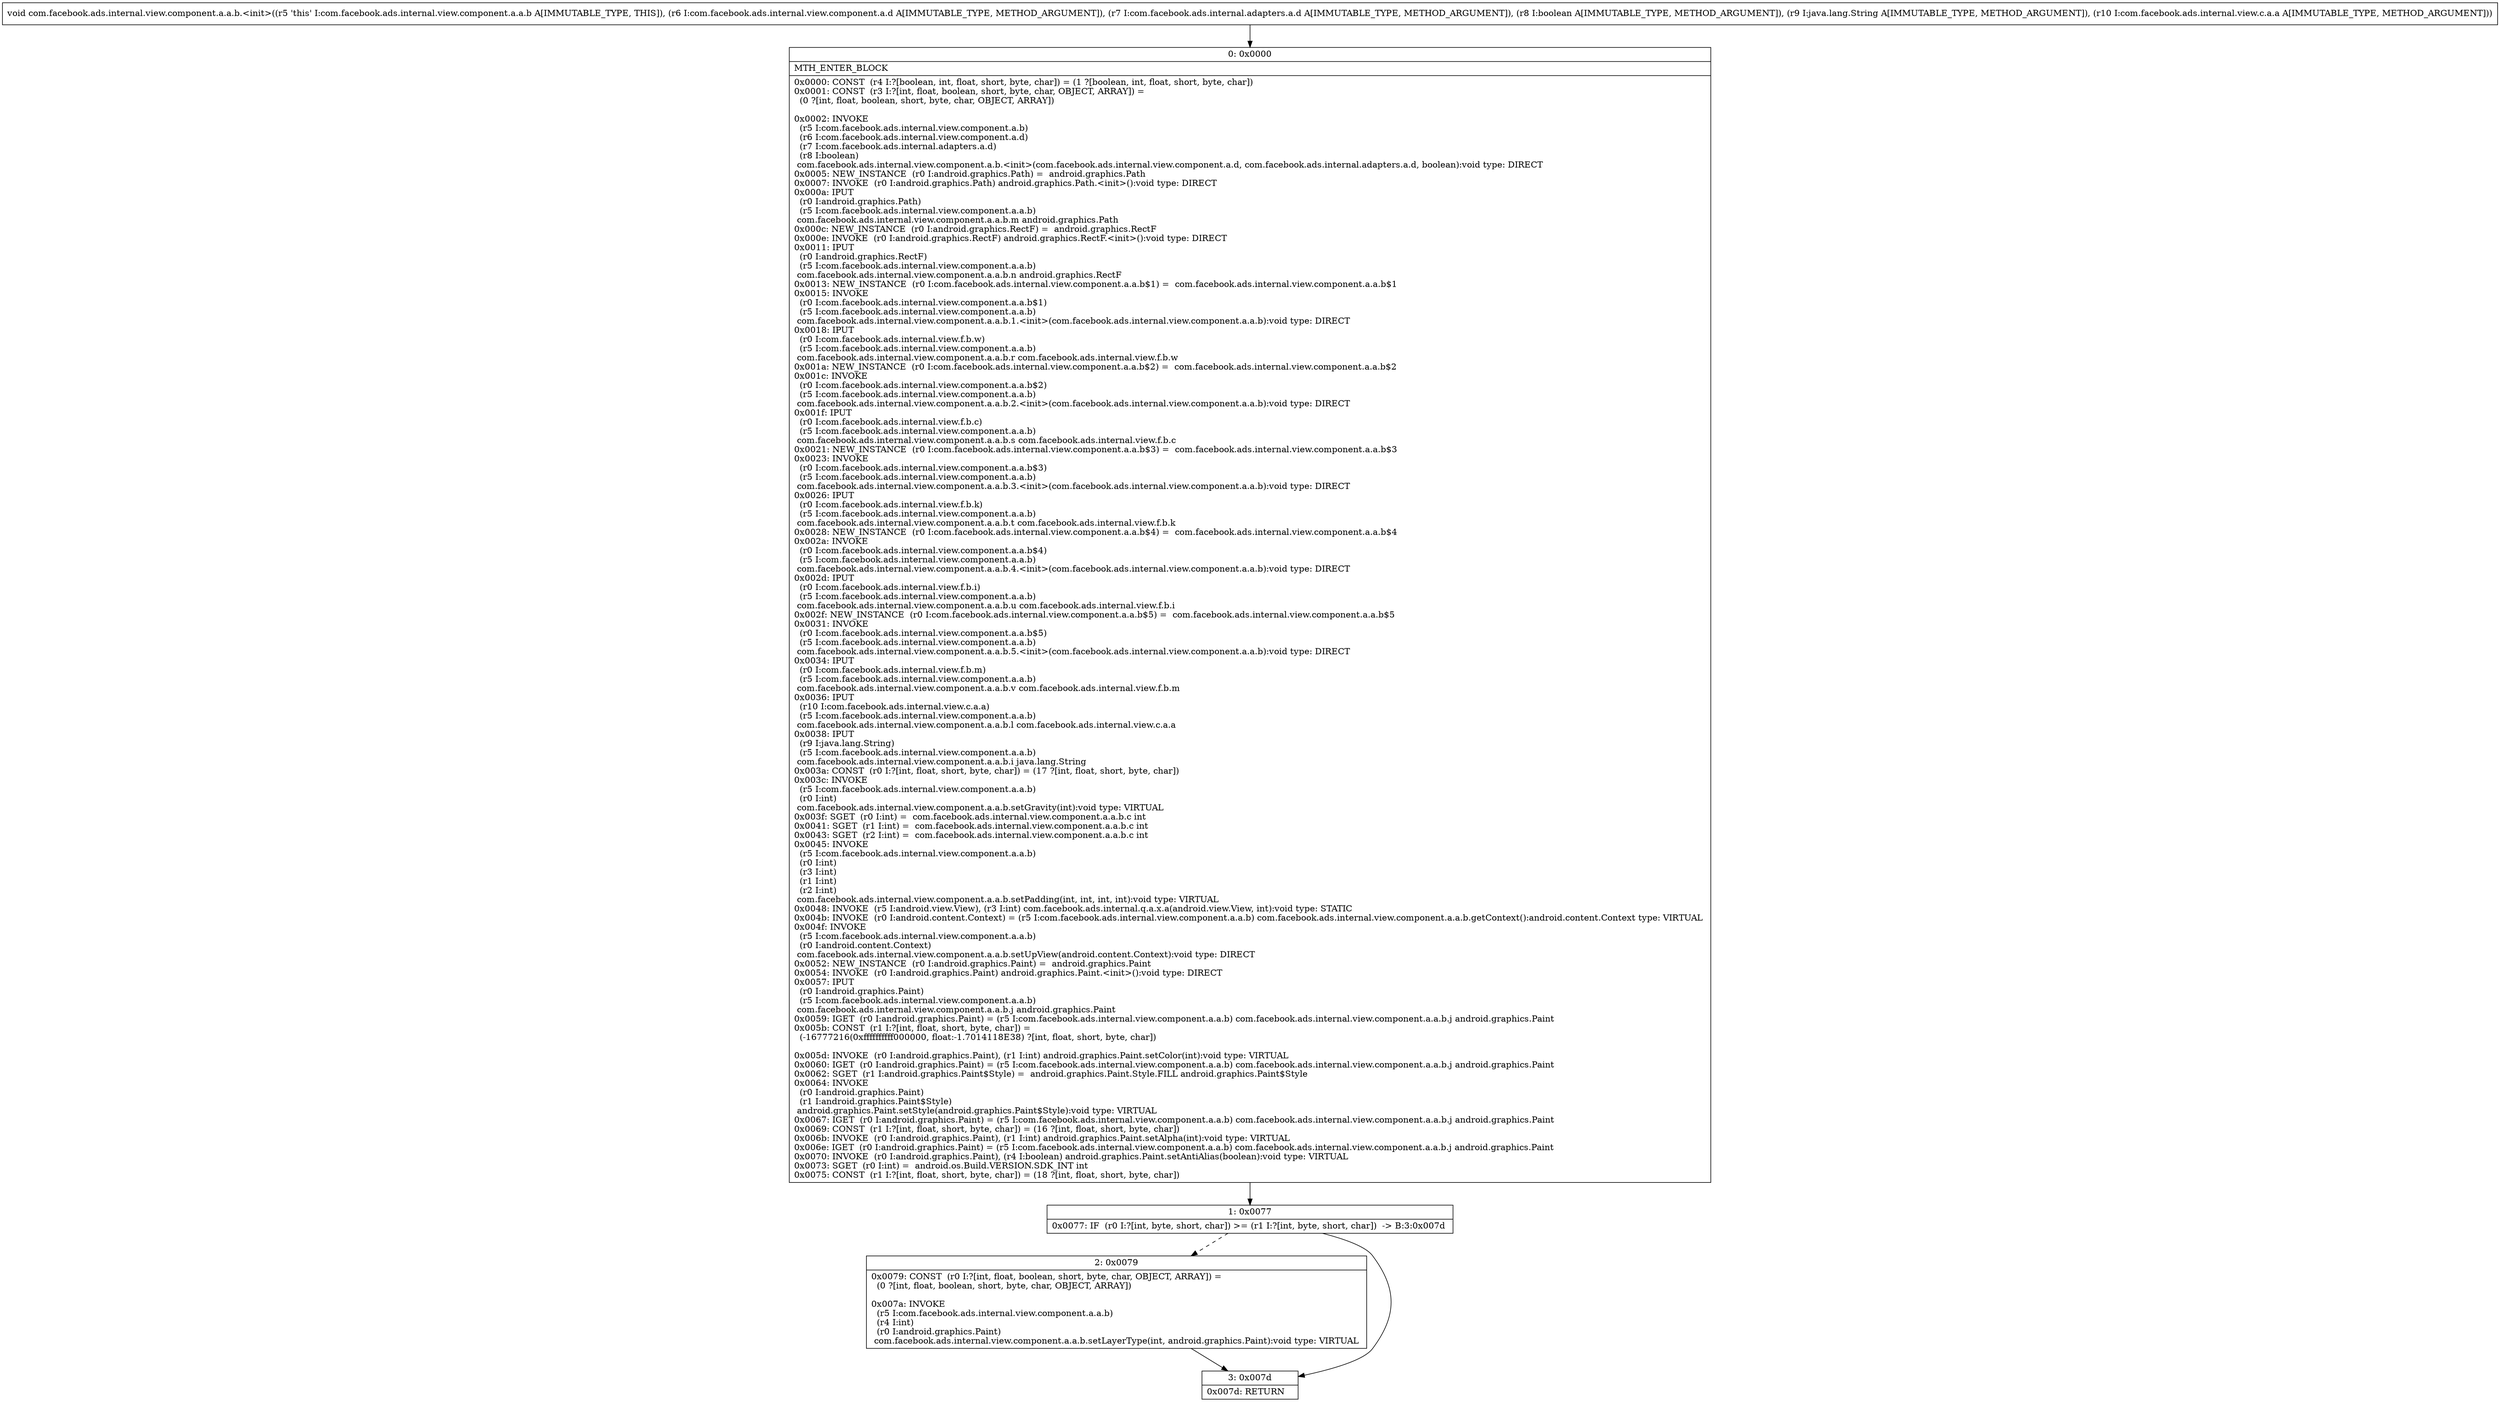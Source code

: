 digraph "CFG forcom.facebook.ads.internal.view.component.a.a.b.\<init\>(Lcom\/facebook\/ads\/internal\/view\/component\/a\/d;Lcom\/facebook\/ads\/internal\/adapters\/a\/d;ZLjava\/lang\/String;Lcom\/facebook\/ads\/internal\/view\/c\/a\/a;)V" {
Node_0 [shape=record,label="{0\:\ 0x0000|MTH_ENTER_BLOCK\l|0x0000: CONST  (r4 I:?[boolean, int, float, short, byte, char]) = (1 ?[boolean, int, float, short, byte, char]) \l0x0001: CONST  (r3 I:?[int, float, boolean, short, byte, char, OBJECT, ARRAY]) = \l  (0 ?[int, float, boolean, short, byte, char, OBJECT, ARRAY])\l \l0x0002: INVOKE  \l  (r5 I:com.facebook.ads.internal.view.component.a.b)\l  (r6 I:com.facebook.ads.internal.view.component.a.d)\l  (r7 I:com.facebook.ads.internal.adapters.a.d)\l  (r8 I:boolean)\l com.facebook.ads.internal.view.component.a.b.\<init\>(com.facebook.ads.internal.view.component.a.d, com.facebook.ads.internal.adapters.a.d, boolean):void type: DIRECT \l0x0005: NEW_INSTANCE  (r0 I:android.graphics.Path) =  android.graphics.Path \l0x0007: INVOKE  (r0 I:android.graphics.Path) android.graphics.Path.\<init\>():void type: DIRECT \l0x000a: IPUT  \l  (r0 I:android.graphics.Path)\l  (r5 I:com.facebook.ads.internal.view.component.a.a.b)\l com.facebook.ads.internal.view.component.a.a.b.m android.graphics.Path \l0x000c: NEW_INSTANCE  (r0 I:android.graphics.RectF) =  android.graphics.RectF \l0x000e: INVOKE  (r0 I:android.graphics.RectF) android.graphics.RectF.\<init\>():void type: DIRECT \l0x0011: IPUT  \l  (r0 I:android.graphics.RectF)\l  (r5 I:com.facebook.ads.internal.view.component.a.a.b)\l com.facebook.ads.internal.view.component.a.a.b.n android.graphics.RectF \l0x0013: NEW_INSTANCE  (r0 I:com.facebook.ads.internal.view.component.a.a.b$1) =  com.facebook.ads.internal.view.component.a.a.b$1 \l0x0015: INVOKE  \l  (r0 I:com.facebook.ads.internal.view.component.a.a.b$1)\l  (r5 I:com.facebook.ads.internal.view.component.a.a.b)\l com.facebook.ads.internal.view.component.a.a.b.1.\<init\>(com.facebook.ads.internal.view.component.a.a.b):void type: DIRECT \l0x0018: IPUT  \l  (r0 I:com.facebook.ads.internal.view.f.b.w)\l  (r5 I:com.facebook.ads.internal.view.component.a.a.b)\l com.facebook.ads.internal.view.component.a.a.b.r com.facebook.ads.internal.view.f.b.w \l0x001a: NEW_INSTANCE  (r0 I:com.facebook.ads.internal.view.component.a.a.b$2) =  com.facebook.ads.internal.view.component.a.a.b$2 \l0x001c: INVOKE  \l  (r0 I:com.facebook.ads.internal.view.component.a.a.b$2)\l  (r5 I:com.facebook.ads.internal.view.component.a.a.b)\l com.facebook.ads.internal.view.component.a.a.b.2.\<init\>(com.facebook.ads.internal.view.component.a.a.b):void type: DIRECT \l0x001f: IPUT  \l  (r0 I:com.facebook.ads.internal.view.f.b.c)\l  (r5 I:com.facebook.ads.internal.view.component.a.a.b)\l com.facebook.ads.internal.view.component.a.a.b.s com.facebook.ads.internal.view.f.b.c \l0x0021: NEW_INSTANCE  (r0 I:com.facebook.ads.internal.view.component.a.a.b$3) =  com.facebook.ads.internal.view.component.a.a.b$3 \l0x0023: INVOKE  \l  (r0 I:com.facebook.ads.internal.view.component.a.a.b$3)\l  (r5 I:com.facebook.ads.internal.view.component.a.a.b)\l com.facebook.ads.internal.view.component.a.a.b.3.\<init\>(com.facebook.ads.internal.view.component.a.a.b):void type: DIRECT \l0x0026: IPUT  \l  (r0 I:com.facebook.ads.internal.view.f.b.k)\l  (r5 I:com.facebook.ads.internal.view.component.a.a.b)\l com.facebook.ads.internal.view.component.a.a.b.t com.facebook.ads.internal.view.f.b.k \l0x0028: NEW_INSTANCE  (r0 I:com.facebook.ads.internal.view.component.a.a.b$4) =  com.facebook.ads.internal.view.component.a.a.b$4 \l0x002a: INVOKE  \l  (r0 I:com.facebook.ads.internal.view.component.a.a.b$4)\l  (r5 I:com.facebook.ads.internal.view.component.a.a.b)\l com.facebook.ads.internal.view.component.a.a.b.4.\<init\>(com.facebook.ads.internal.view.component.a.a.b):void type: DIRECT \l0x002d: IPUT  \l  (r0 I:com.facebook.ads.internal.view.f.b.i)\l  (r5 I:com.facebook.ads.internal.view.component.a.a.b)\l com.facebook.ads.internal.view.component.a.a.b.u com.facebook.ads.internal.view.f.b.i \l0x002f: NEW_INSTANCE  (r0 I:com.facebook.ads.internal.view.component.a.a.b$5) =  com.facebook.ads.internal.view.component.a.a.b$5 \l0x0031: INVOKE  \l  (r0 I:com.facebook.ads.internal.view.component.a.a.b$5)\l  (r5 I:com.facebook.ads.internal.view.component.a.a.b)\l com.facebook.ads.internal.view.component.a.a.b.5.\<init\>(com.facebook.ads.internal.view.component.a.a.b):void type: DIRECT \l0x0034: IPUT  \l  (r0 I:com.facebook.ads.internal.view.f.b.m)\l  (r5 I:com.facebook.ads.internal.view.component.a.a.b)\l com.facebook.ads.internal.view.component.a.a.b.v com.facebook.ads.internal.view.f.b.m \l0x0036: IPUT  \l  (r10 I:com.facebook.ads.internal.view.c.a.a)\l  (r5 I:com.facebook.ads.internal.view.component.a.a.b)\l com.facebook.ads.internal.view.component.a.a.b.l com.facebook.ads.internal.view.c.a.a \l0x0038: IPUT  \l  (r9 I:java.lang.String)\l  (r5 I:com.facebook.ads.internal.view.component.a.a.b)\l com.facebook.ads.internal.view.component.a.a.b.i java.lang.String \l0x003a: CONST  (r0 I:?[int, float, short, byte, char]) = (17 ?[int, float, short, byte, char]) \l0x003c: INVOKE  \l  (r5 I:com.facebook.ads.internal.view.component.a.a.b)\l  (r0 I:int)\l com.facebook.ads.internal.view.component.a.a.b.setGravity(int):void type: VIRTUAL \l0x003f: SGET  (r0 I:int) =  com.facebook.ads.internal.view.component.a.a.b.c int \l0x0041: SGET  (r1 I:int) =  com.facebook.ads.internal.view.component.a.a.b.c int \l0x0043: SGET  (r2 I:int) =  com.facebook.ads.internal.view.component.a.a.b.c int \l0x0045: INVOKE  \l  (r5 I:com.facebook.ads.internal.view.component.a.a.b)\l  (r0 I:int)\l  (r3 I:int)\l  (r1 I:int)\l  (r2 I:int)\l com.facebook.ads.internal.view.component.a.a.b.setPadding(int, int, int, int):void type: VIRTUAL \l0x0048: INVOKE  (r5 I:android.view.View), (r3 I:int) com.facebook.ads.internal.q.a.x.a(android.view.View, int):void type: STATIC \l0x004b: INVOKE  (r0 I:android.content.Context) = (r5 I:com.facebook.ads.internal.view.component.a.a.b) com.facebook.ads.internal.view.component.a.a.b.getContext():android.content.Context type: VIRTUAL \l0x004f: INVOKE  \l  (r5 I:com.facebook.ads.internal.view.component.a.a.b)\l  (r0 I:android.content.Context)\l com.facebook.ads.internal.view.component.a.a.b.setUpView(android.content.Context):void type: DIRECT \l0x0052: NEW_INSTANCE  (r0 I:android.graphics.Paint) =  android.graphics.Paint \l0x0054: INVOKE  (r0 I:android.graphics.Paint) android.graphics.Paint.\<init\>():void type: DIRECT \l0x0057: IPUT  \l  (r0 I:android.graphics.Paint)\l  (r5 I:com.facebook.ads.internal.view.component.a.a.b)\l com.facebook.ads.internal.view.component.a.a.b.j android.graphics.Paint \l0x0059: IGET  (r0 I:android.graphics.Paint) = (r5 I:com.facebook.ads.internal.view.component.a.a.b) com.facebook.ads.internal.view.component.a.a.b.j android.graphics.Paint \l0x005b: CONST  (r1 I:?[int, float, short, byte, char]) = \l  (\-16777216(0xffffffffff000000, float:\-1.7014118E38) ?[int, float, short, byte, char])\l \l0x005d: INVOKE  (r0 I:android.graphics.Paint), (r1 I:int) android.graphics.Paint.setColor(int):void type: VIRTUAL \l0x0060: IGET  (r0 I:android.graphics.Paint) = (r5 I:com.facebook.ads.internal.view.component.a.a.b) com.facebook.ads.internal.view.component.a.a.b.j android.graphics.Paint \l0x0062: SGET  (r1 I:android.graphics.Paint$Style) =  android.graphics.Paint.Style.FILL android.graphics.Paint$Style \l0x0064: INVOKE  \l  (r0 I:android.graphics.Paint)\l  (r1 I:android.graphics.Paint$Style)\l android.graphics.Paint.setStyle(android.graphics.Paint$Style):void type: VIRTUAL \l0x0067: IGET  (r0 I:android.graphics.Paint) = (r5 I:com.facebook.ads.internal.view.component.a.a.b) com.facebook.ads.internal.view.component.a.a.b.j android.graphics.Paint \l0x0069: CONST  (r1 I:?[int, float, short, byte, char]) = (16 ?[int, float, short, byte, char]) \l0x006b: INVOKE  (r0 I:android.graphics.Paint), (r1 I:int) android.graphics.Paint.setAlpha(int):void type: VIRTUAL \l0x006e: IGET  (r0 I:android.graphics.Paint) = (r5 I:com.facebook.ads.internal.view.component.a.a.b) com.facebook.ads.internal.view.component.a.a.b.j android.graphics.Paint \l0x0070: INVOKE  (r0 I:android.graphics.Paint), (r4 I:boolean) android.graphics.Paint.setAntiAlias(boolean):void type: VIRTUAL \l0x0073: SGET  (r0 I:int) =  android.os.Build.VERSION.SDK_INT int \l0x0075: CONST  (r1 I:?[int, float, short, byte, char]) = (18 ?[int, float, short, byte, char]) \l}"];
Node_1 [shape=record,label="{1\:\ 0x0077|0x0077: IF  (r0 I:?[int, byte, short, char]) \>= (r1 I:?[int, byte, short, char])  \-\> B:3:0x007d \l}"];
Node_2 [shape=record,label="{2\:\ 0x0079|0x0079: CONST  (r0 I:?[int, float, boolean, short, byte, char, OBJECT, ARRAY]) = \l  (0 ?[int, float, boolean, short, byte, char, OBJECT, ARRAY])\l \l0x007a: INVOKE  \l  (r5 I:com.facebook.ads.internal.view.component.a.a.b)\l  (r4 I:int)\l  (r0 I:android.graphics.Paint)\l com.facebook.ads.internal.view.component.a.a.b.setLayerType(int, android.graphics.Paint):void type: VIRTUAL \l}"];
Node_3 [shape=record,label="{3\:\ 0x007d|0x007d: RETURN   \l}"];
MethodNode[shape=record,label="{void com.facebook.ads.internal.view.component.a.a.b.\<init\>((r5 'this' I:com.facebook.ads.internal.view.component.a.a.b A[IMMUTABLE_TYPE, THIS]), (r6 I:com.facebook.ads.internal.view.component.a.d A[IMMUTABLE_TYPE, METHOD_ARGUMENT]), (r7 I:com.facebook.ads.internal.adapters.a.d A[IMMUTABLE_TYPE, METHOD_ARGUMENT]), (r8 I:boolean A[IMMUTABLE_TYPE, METHOD_ARGUMENT]), (r9 I:java.lang.String A[IMMUTABLE_TYPE, METHOD_ARGUMENT]), (r10 I:com.facebook.ads.internal.view.c.a.a A[IMMUTABLE_TYPE, METHOD_ARGUMENT])) }"];
MethodNode -> Node_0;
Node_0 -> Node_1;
Node_1 -> Node_2[style=dashed];
Node_1 -> Node_3;
Node_2 -> Node_3;
}

